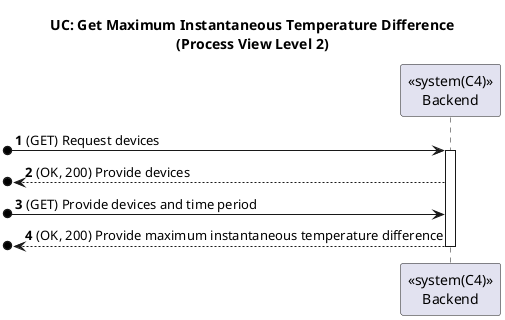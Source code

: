 @startuml

title UC: Get Maximum Instantaneous Temperature Difference\n(Process View Level 2)
autonumber

participant "<<system(C4)>>\nBackend" as SH

[o-> SH : (GET) Request devices
activate SH
[o<-- SH: (OK, 200) Provide devices
[o-> SH : (GET) Provide devices and time period
[o<-- SH: (OK, 200) Provide maximum instantaneous temperature difference
deactivate SH
@enduml
